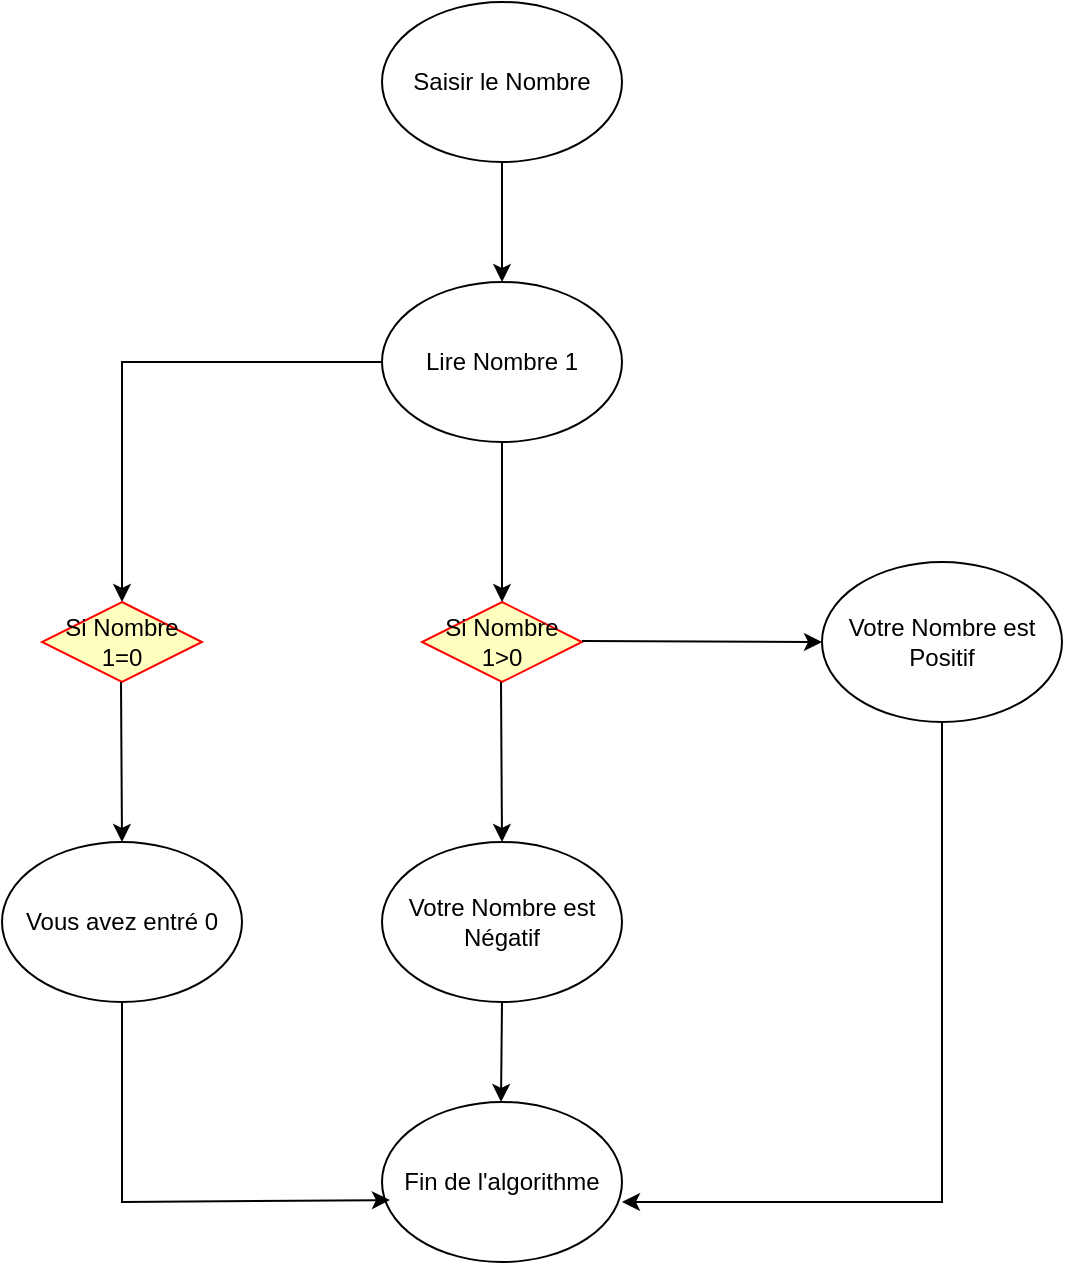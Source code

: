 <mxfile version="22.1.2" type="device">
  <diagram name="Page-1" id="qeAB9MzBmf40d3mR16yt">
    <mxGraphModel dx="1098" dy="828" grid="1" gridSize="10" guides="1" tooltips="1" connect="1" arrows="1" fold="1" page="1" pageScale="1" pageWidth="827" pageHeight="1169" math="0" shadow="0">
      <root>
        <mxCell id="0" />
        <mxCell id="1" parent="0" />
        <mxCell id="QI1Zdpr1WjkMPz70cE0Y-1" value="Lire Nombre 1" style="ellipse;whiteSpace=wrap;html=1;" parent="1" vertex="1">
          <mxGeometry x="330" y="140" width="120" height="80" as="geometry" />
        </mxCell>
        <mxCell id="QI1Zdpr1WjkMPz70cE0Y-2" value="Saisir le Nombre" style="ellipse;whiteSpace=wrap;html=1;" parent="1" vertex="1">
          <mxGeometry x="330" width="120" height="80" as="geometry" />
        </mxCell>
        <mxCell id="QI1Zdpr1WjkMPz70cE0Y-3" value="" style="endArrow=classic;html=1;rounded=0;exitX=0.5;exitY=1;exitDx=0;exitDy=0;entryX=0.5;entryY=0;entryDx=0;entryDy=0;" parent="1" source="QI1Zdpr1WjkMPz70cE0Y-2" target="QI1Zdpr1WjkMPz70cE0Y-1" edge="1">
          <mxGeometry width="50" height="50" relative="1" as="geometry">
            <mxPoint x="440" y="160" as="sourcePoint" />
            <mxPoint x="390" y="170" as="targetPoint" />
          </mxGeometry>
        </mxCell>
        <mxCell id="QI1Zdpr1WjkMPz70cE0Y-12" value="Votre Nombre est Positif" style="ellipse;whiteSpace=wrap;html=1;" parent="1" vertex="1">
          <mxGeometry x="550" y="280" width="120" height="80" as="geometry" />
        </mxCell>
        <mxCell id="QI1Zdpr1WjkMPz70cE0Y-13" value="Votre Nombre est Négatif" style="ellipse;whiteSpace=wrap;html=1;" parent="1" vertex="1">
          <mxGeometry x="330" y="420" width="120" height="80" as="geometry" />
        </mxCell>
        <mxCell id="QI1Zdpr1WjkMPz70cE0Y-19" value="" style="endArrow=classic;html=1;rounded=0;exitX=0.5;exitY=1;exitDx=0;exitDy=0;" parent="1" edge="1" source="QI1Zdpr1WjkMPz70cE0Y-13">
          <mxGeometry width="50" height="50" relative="1" as="geometry">
            <mxPoint x="390" y="510" as="sourcePoint" />
            <mxPoint x="389.5" y="550" as="targetPoint" />
          </mxGeometry>
        </mxCell>
        <mxCell id="QI1Zdpr1WjkMPz70cE0Y-22" value="Fin de l&#39;algorithme" style="ellipse;whiteSpace=wrap;html=1;" parent="1" vertex="1">
          <mxGeometry x="330" y="550" width="120" height="80" as="geometry" />
        </mxCell>
        <mxCell id="QI1Zdpr1WjkMPz70cE0Y-27" value="Si Nombre 1&amp;gt;0" style="rhombus;whiteSpace=wrap;html=1;fontColor=#000000;fillColor=#ffffc0;strokeColor=#ff0000;" parent="1" vertex="1">
          <mxGeometry x="350" y="300" width="80" height="40" as="geometry" />
        </mxCell>
        <mxCell id="QI1Zdpr1WjkMPz70cE0Y-31" value="" style="endArrow=classic;html=1;rounded=0;exitX=0.5;exitY=1;exitDx=0;exitDy=0;" parent="1" source="QI1Zdpr1WjkMPz70cE0Y-1" edge="1">
          <mxGeometry width="50" height="50" relative="1" as="geometry">
            <mxPoint x="389.5" y="270" as="sourcePoint" />
            <mxPoint x="390" y="300" as="targetPoint" />
          </mxGeometry>
        </mxCell>
        <mxCell id="QI1Zdpr1WjkMPz70cE0Y-35" value="" style="endArrow=classic;html=1;rounded=0;entryX=0.5;entryY=0;entryDx=0;entryDy=0;" parent="1" target="QI1Zdpr1WjkMPz70cE0Y-13" edge="1">
          <mxGeometry width="50" height="50" relative="1" as="geometry">
            <mxPoint x="389.5" y="340" as="sourcePoint" />
            <mxPoint x="390" y="390" as="targetPoint" />
          </mxGeometry>
        </mxCell>
        <mxCell id="QI1Zdpr1WjkMPz70cE0Y-36" value="" style="endArrow=classic;html=1;rounded=0;entryX=0;entryY=0.5;entryDx=0;entryDy=0;" parent="1" target="QI1Zdpr1WjkMPz70cE0Y-12" edge="1">
          <mxGeometry width="50" height="50" relative="1" as="geometry">
            <mxPoint x="430" y="319.5" as="sourcePoint" />
            <mxPoint x="520" y="319.5" as="targetPoint" />
          </mxGeometry>
        </mxCell>
        <mxCell id="QI1Zdpr1WjkMPz70cE0Y-39" value="" style="endArrow=classic;html=1;rounded=0;" parent="1" source="QI1Zdpr1WjkMPz70cE0Y-12" edge="1">
          <mxGeometry width="50" height="50" relative="1" as="geometry">
            <mxPoint x="450.5" y="360" as="sourcePoint" />
            <mxPoint x="450" y="600" as="targetPoint" />
            <Array as="points">
              <mxPoint x="610" y="600" />
            </Array>
          </mxGeometry>
        </mxCell>
        <mxCell id="DnEkVebH9tqHzo_16Gcd-2" value="" style="endArrow=classic;html=1;rounded=0;" edge="1" parent="1">
          <mxGeometry width="50" height="50" relative="1" as="geometry">
            <mxPoint x="330" y="180" as="sourcePoint" />
            <mxPoint x="200" y="300" as="targetPoint" />
            <Array as="points">
              <mxPoint x="200" y="180" />
            </Array>
          </mxGeometry>
        </mxCell>
        <mxCell id="DnEkVebH9tqHzo_16Gcd-3" value="Si Nombre 1=0" style="rhombus;whiteSpace=wrap;html=1;fontColor=#000000;fillColor=#ffffc0;strokeColor=#ff0000;" vertex="1" parent="1">
          <mxGeometry x="160" y="300" width="80" height="40" as="geometry" />
        </mxCell>
        <mxCell id="DnEkVebH9tqHzo_16Gcd-5" value="Vous avez entré 0" style="ellipse;whiteSpace=wrap;html=1;" vertex="1" parent="1">
          <mxGeometry x="140" y="420" width="120" height="80" as="geometry" />
        </mxCell>
        <mxCell id="DnEkVebH9tqHzo_16Gcd-6" value="" style="endArrow=classic;html=1;rounded=0;entryX=0.5;entryY=0;entryDx=0;entryDy=0;" edge="1" parent="1" target="DnEkVebH9tqHzo_16Gcd-5">
          <mxGeometry width="50" height="50" relative="1" as="geometry">
            <mxPoint x="199.5" y="340" as="sourcePoint" />
            <mxPoint x="199.5" y="400" as="targetPoint" />
          </mxGeometry>
        </mxCell>
        <mxCell id="DnEkVebH9tqHzo_16Gcd-7" value="" style="endArrow=classic;html=1;rounded=0;entryX=0.033;entryY=0.613;entryDx=0;entryDy=0;entryPerimeter=0;" edge="1" parent="1" target="QI1Zdpr1WjkMPz70cE0Y-22">
          <mxGeometry width="50" height="50" relative="1" as="geometry">
            <mxPoint x="200" y="500" as="sourcePoint" />
            <mxPoint x="255" y="560" as="targetPoint" />
            <Array as="points">
              <mxPoint x="200" y="600" />
            </Array>
          </mxGeometry>
        </mxCell>
      </root>
    </mxGraphModel>
  </diagram>
</mxfile>
